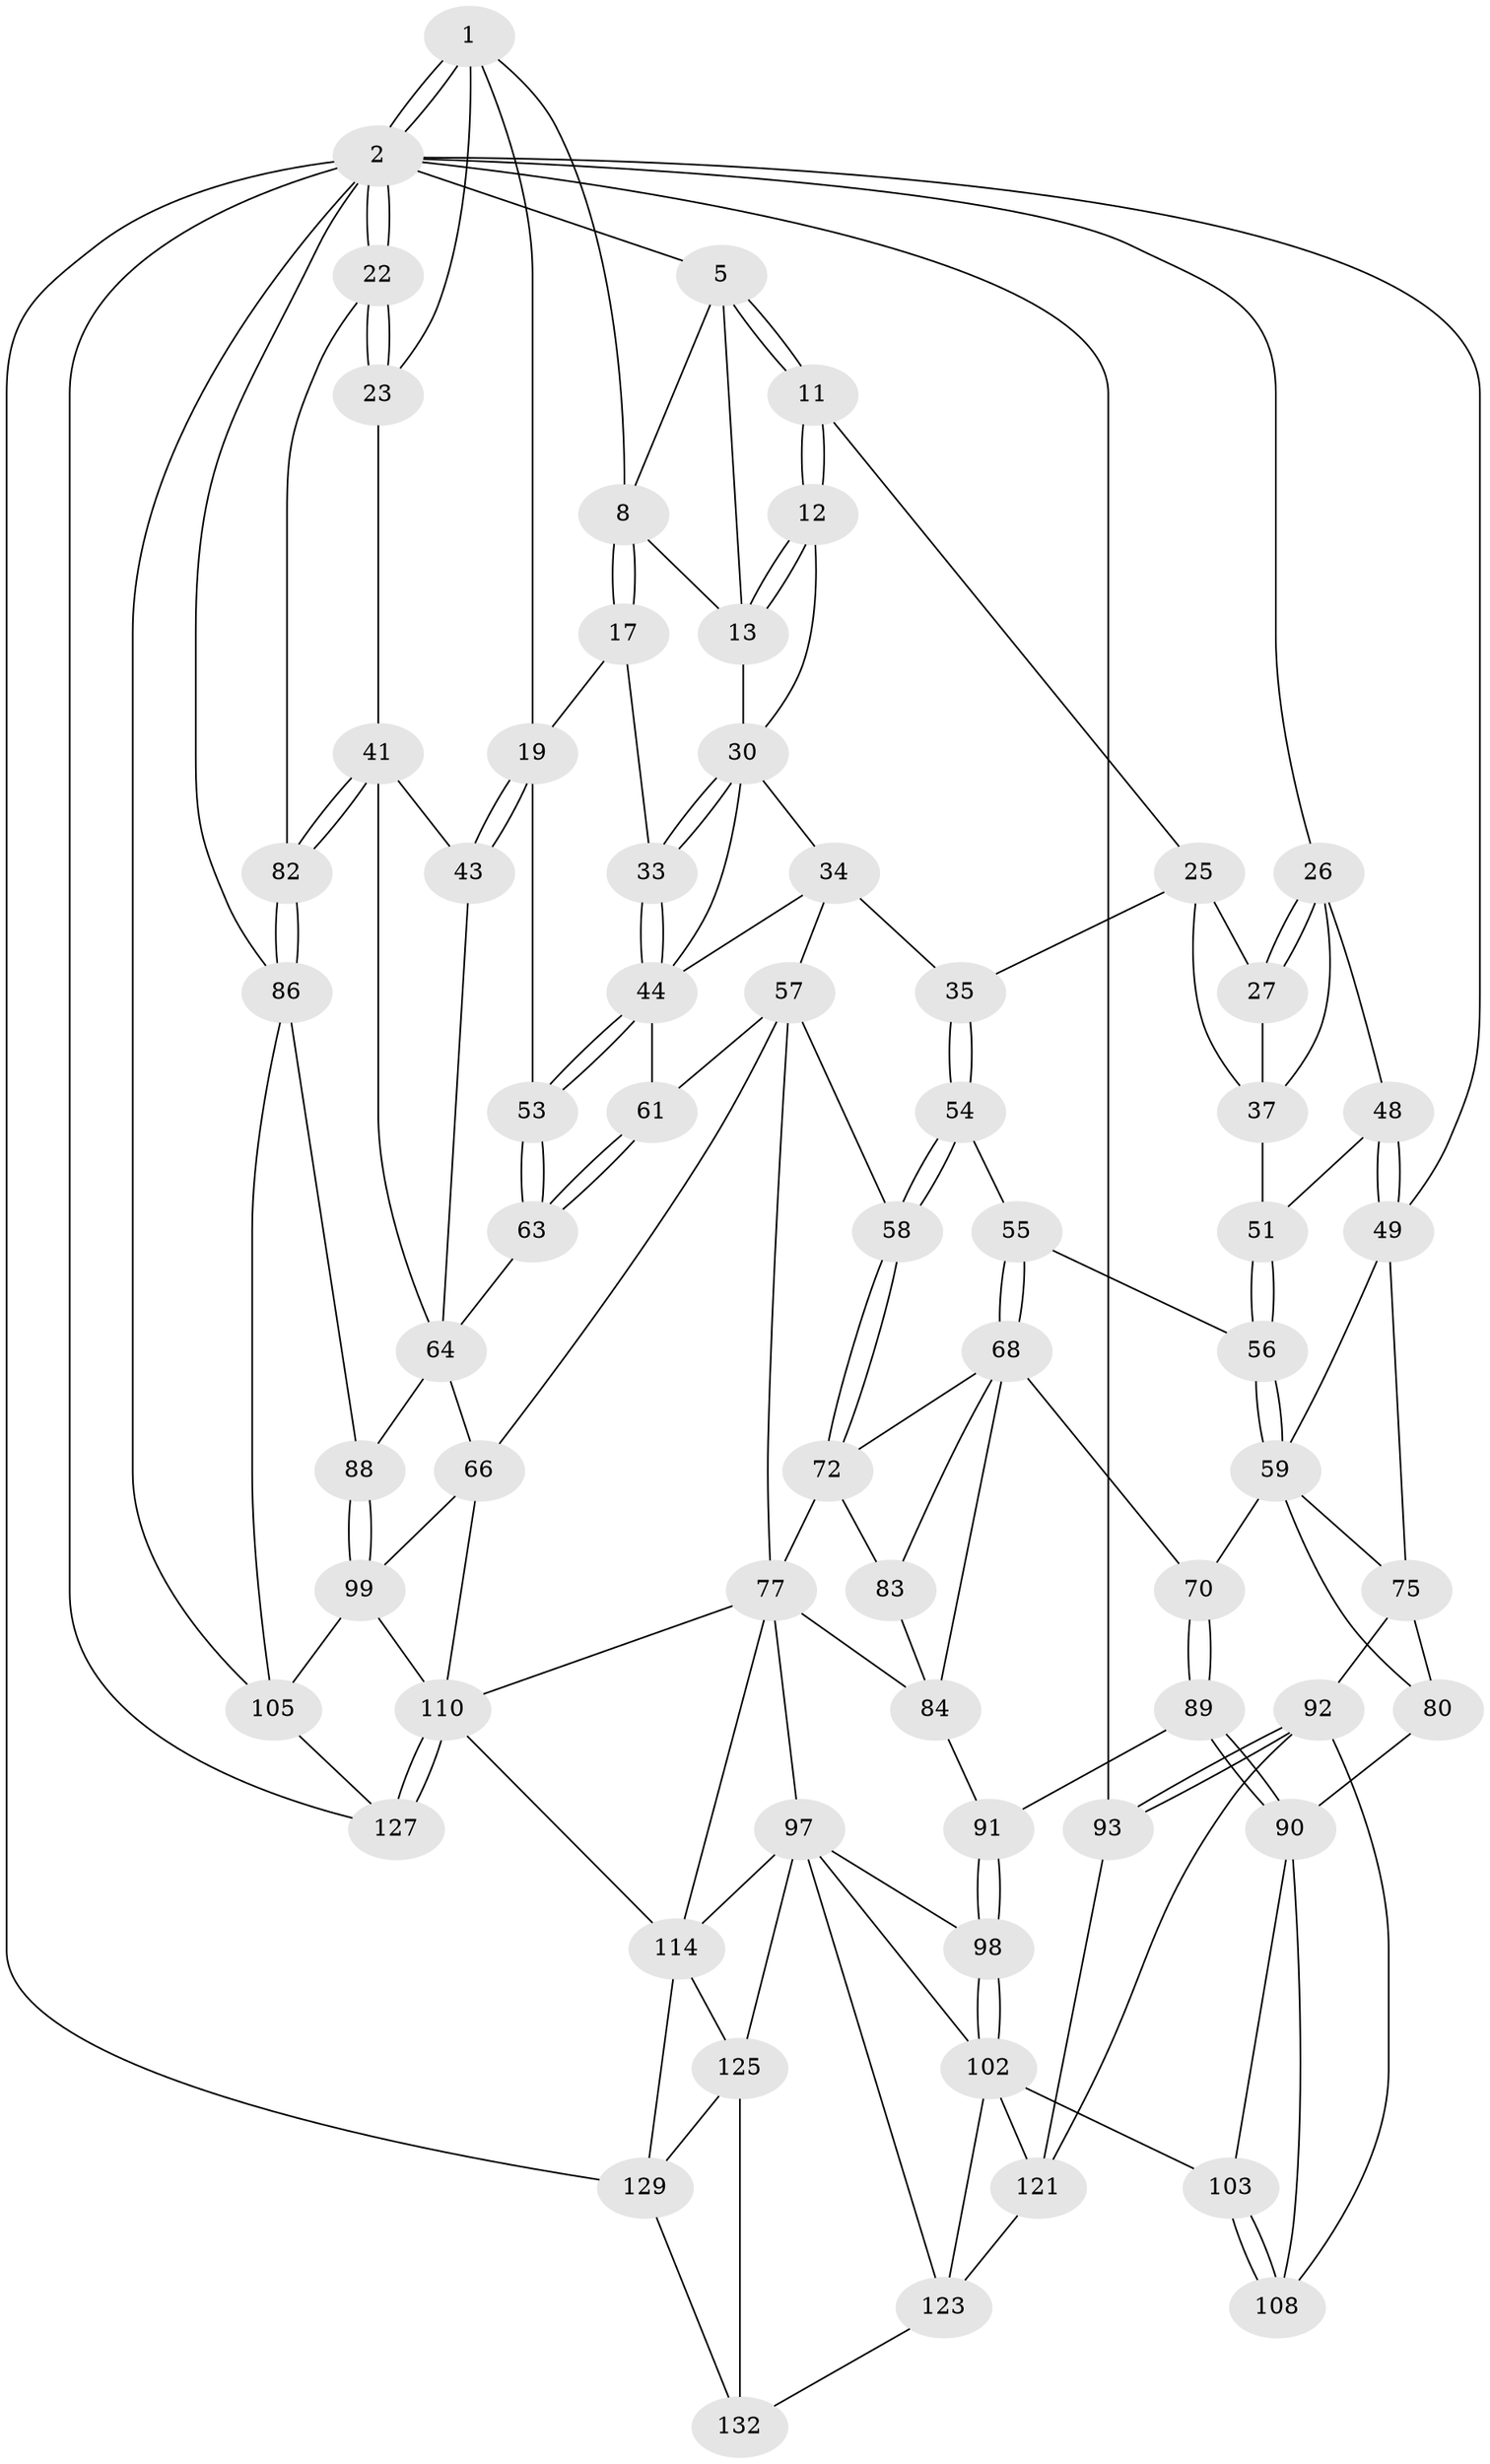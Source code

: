 // original degree distribution, {3: 0.029850746268656716, 6: 0.22388059701492538, 5: 0.5373134328358209, 4: 0.208955223880597}
// Generated by graph-tools (version 1.1) at 2025/28/03/15/25 16:28:01]
// undirected, 67 vertices, 159 edges
graph export_dot {
graph [start="1"]
  node [color=gray90,style=filled];
  1 [pos="+0.8561793093757841+0",super="+7"];
  2 [pos="+1+0",super="+3+95"];
  5 [pos="+0.1476670394055377+0",super="+6"];
  8 [pos="+0.752288819074513+0.08164428113801711",super="+9"];
  11 [pos="+0.34667636120901285+0.09434076961534148"];
  12 [pos="+0.3907944415862829+0.118332829483633"];
  13 [pos="+0.4252479098667964+0.11410954833490401",super="+14+24"];
  17 [pos="+0.6300833841578489+0.1683884958907946",super="+21"];
  19 [pos="+0.7579938751379736+0.30449020558291734",super="+20"];
  22 [pos="+1+0",super="+52"];
  23 [pos="+0.9342839975854172+0.14210806368442122",super="+40"];
  25 [pos="+0.3145787273271158+0.13149680999501223",super="+28"];
  26 [pos="+0.08802886107048322+0.15574128951016947",super="+38"];
  27 [pos="+0.17563703834898872+0.16017974164560506",super="+29"];
  30 [pos="+0.5168369085624241+0.24974802679433747",super="+31"];
  33 [pos="+0.5456013459564193+0.259627878141017"];
  34 [pos="+0.3875175845685055+0.26192212019480104",super="+47"];
  35 [pos="+0.3413051295843964+0.2889846088656458"];
  37 [pos="+0.24354578578038424+0.23250497982845578",super="+39"];
  41 [pos="+0.8002720728020976+0.37903703068805605",super="+42"];
  43 [pos="+0.7787691196138213+0.35701016017150544"];
  44 [pos="+0.5471158632409008+0.30761036385767454",super="+45"];
  48 [pos="+0.1146468118343506+0.2578593910350007"];
  49 [pos="+0.10424081431809187+0.304566459544781",super="+50"];
  51 [pos="+0.2529192572527705+0.30801292557234344"];
  53 [pos="+0.6075757509619264+0.33973758543105775"];
  54 [pos="+0.34699590933981944+0.3792134518254644"];
  55 [pos="+0.23436114367813116+0.4137894218653095"];
  56 [pos="+0.22347260490945098+0.4081059676361025"];
  57 [pos="+0.4493159934693561+0.4252216428218482",super="+62"];
  58 [pos="+0.4399304406846933+0.4283625862672769"];
  59 [pos="+0.12925504159675488+0.41627413598255497",super="+60+71"];
  61 [pos="+0.5058126428702397+0.42118049895920595"];
  63 [pos="+0.5337298460041278+0.41604050110106827"];
  64 [pos="+0.586734277602897+0.42899709087656945",super="+65"];
  66 [pos="+0.6035302888895911+0.5513359691851623",super="+100"];
  68 [pos="+0.27652698247482277+0.4815924495908086",super="+69+73"];
  70 [pos="+0.24208173822545884+0.5351106358997382"];
  72 [pos="+0.4092404094374119+0.46637179787317534",super="+79"];
  75 [pos="+0+0.4343318624300931",super="+81"];
  77 [pos="+0.5287449991771886+0.624832797833409",super="+113+78"];
  80 [pos="+0.11167428488033361+0.575666444771238"];
  82 [pos="+1+0.4139140404854408"];
  83 [pos="+0.34174223500929685+0.5601124353167123"];
  84 [pos="+0.3231269791643019+0.5739330653868979",super="+85"];
  86 [pos="+1+0.4377576759180043",super="+87"];
  88 [pos="+0.8264173283077137+0.5526968279495984"];
  89 [pos="+0.18660632526497464+0.598853505779547"];
  90 [pos="+0.12475441743188793+0.6017130655180651",super="+104"];
  91 [pos="+0.2612702708267794+0.6310256251384097"];
  92 [pos="+0+0.8288613113273441",super="+109"];
  93 [pos="+0+1"];
  97 [pos="+0.37448434308322504+0.7033101011704519",super="+116"];
  98 [pos="+0.2705888928751145+0.6449440821109523"];
  99 [pos="+0.7977135794400424+0.6005024989915858",super="+107"];
  102 [pos="+0.1940823582575846+0.7671414207631319",super="+119"];
  103 [pos="+0.17682932767852652+0.745976803484089"];
  105 [pos="+1+0.750826353193444",super="+106"];
  108 [pos="+0+0.7460174773334712"];
  110 [pos="+0.7897231219082604+0.8292081999442288",super="+111"];
  114 [pos="+0.5584937577397694+0.8224424345789524",super="+115+117"];
  121 [pos="+0.009059572284513484+0.8325251235521146",super="+131"];
  123 [pos="+0.2714921848625097+0.9090480249805339",super="+124+133"];
  125 [pos="+0.4323859529922919+0.9234113233245336",super="+126"];
  127 [pos="+0.7722178790015126+1"];
  129 [pos="+0.6476832508290683+1",super="+130"];
  132 [pos="+0.4454229097082675+1"];
  1 -- 2;
  1 -- 2;
  1 -- 8;
  1 -- 19;
  1 -- 23;
  2 -- 22;
  2 -- 22;
  2 -- 49;
  2 -- 5;
  2 -- 26;
  2 -- 93 [weight=2];
  2 -- 129;
  2 -- 86;
  2 -- 105;
  2 -- 127;
  5 -- 11;
  5 -- 11;
  5 -- 13;
  5 -- 8;
  8 -- 17 [weight=2];
  8 -- 17;
  8 -- 13;
  11 -- 12;
  11 -- 12;
  11 -- 25;
  12 -- 13;
  12 -- 13;
  12 -- 30;
  13 -- 30;
  17 -- 19;
  17 -- 33;
  19 -- 43;
  19 -- 43;
  19 -- 53;
  22 -- 23 [weight=2];
  22 -- 23;
  22 -- 82;
  23 -- 41;
  25 -- 27;
  25 -- 37;
  25 -- 35;
  26 -- 27;
  26 -- 27;
  26 -- 48;
  26 -- 37;
  27 -- 37;
  30 -- 33;
  30 -- 33;
  30 -- 34;
  30 -- 44;
  33 -- 44;
  33 -- 44;
  34 -- 35;
  34 -- 57;
  34 -- 44;
  35 -- 54;
  35 -- 54;
  37 -- 51;
  41 -- 82;
  41 -- 82;
  41 -- 64;
  41 -- 43;
  43 -- 64;
  44 -- 53;
  44 -- 53;
  44 -- 61;
  48 -- 49;
  48 -- 49;
  48 -- 51;
  49 -- 75;
  49 -- 59;
  51 -- 56;
  51 -- 56;
  53 -- 63;
  53 -- 63;
  54 -- 55;
  54 -- 58;
  54 -- 58;
  55 -- 56;
  55 -- 68;
  55 -- 68;
  56 -- 59;
  56 -- 59;
  57 -- 58;
  57 -- 66 [weight=2];
  57 -- 77;
  57 -- 61;
  58 -- 72;
  58 -- 72;
  59 -- 75;
  59 -- 80;
  59 -- 70;
  61 -- 63;
  61 -- 63;
  63 -- 64;
  64 -- 88;
  64 -- 66;
  66 -- 99;
  66 -- 110;
  68 -- 70;
  68 -- 84;
  68 -- 72;
  68 -- 83;
  70 -- 89;
  70 -- 89;
  72 -- 83;
  72 -- 77;
  75 -- 80;
  75 -- 92;
  77 -- 114;
  77 -- 97;
  77 -- 84;
  77 -- 110;
  80 -- 90;
  82 -- 86;
  82 -- 86;
  83 -- 84;
  84 -- 91;
  86 -- 88;
  86 -- 105;
  88 -- 99;
  88 -- 99;
  89 -- 90;
  89 -- 90;
  89 -- 91;
  90 -- 108;
  90 -- 103;
  91 -- 98;
  91 -- 98;
  92 -- 93;
  92 -- 93;
  92 -- 108;
  92 -- 121;
  93 -- 121;
  97 -- 98;
  97 -- 114;
  97 -- 102;
  97 -- 123;
  97 -- 125;
  98 -- 102;
  98 -- 102;
  99 -- 105;
  99 -- 110;
  102 -- 103;
  102 -- 121;
  102 -- 123;
  103 -- 108;
  103 -- 108;
  105 -- 127;
  110 -- 127;
  110 -- 127;
  110 -- 114;
  114 -- 125;
  114 -- 129;
  121 -- 123 [weight=2];
  123 -- 132;
  125 -- 132;
  125 -- 129;
  129 -- 132;
}
